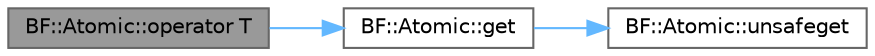 digraph "BF::Atomic::operator T"
{
 // LATEX_PDF_SIZE
  bgcolor="transparent";
  edge [fontname=Helvetica,fontsize=10,labelfontname=Helvetica,labelfontsize=10];
  node [fontname=Helvetica,fontsize=10,shape=box,height=0.2,width=0.4];
  rankdir="LR";
  Node1 [id="Node000001",label="BF::Atomic::operator T",height=0.2,width=0.4,color="gray40", fillcolor="grey60", style="filled", fontcolor="black",tooltip=" "];
  Node1 -> Node2 [id="edge1_Node000001_Node000002",color="steelblue1",style="solid",tooltip=" "];
  Node2 [id="Node000002",label="BF::Atomic::get",height=0.2,width=0.4,color="grey40", fillcolor="white", style="filled",URL="$d4/d4f/classBF_1_1Atomic.html#af26f7b621542c9a8fa6e4d900b51cac9",tooltip=" "];
  Node2 -> Node3 [id="edge2_Node000002_Node000003",color="steelblue1",style="solid",tooltip=" "];
  Node3 [id="Node000003",label="BF::Atomic::unsafeget",height=0.2,width=0.4,color="grey40", fillcolor="white", style="filled",URL="$d4/d4f/classBF_1_1Atomic.html#a8d50061865b40778d00c618d702d3860",tooltip=" "];
}
